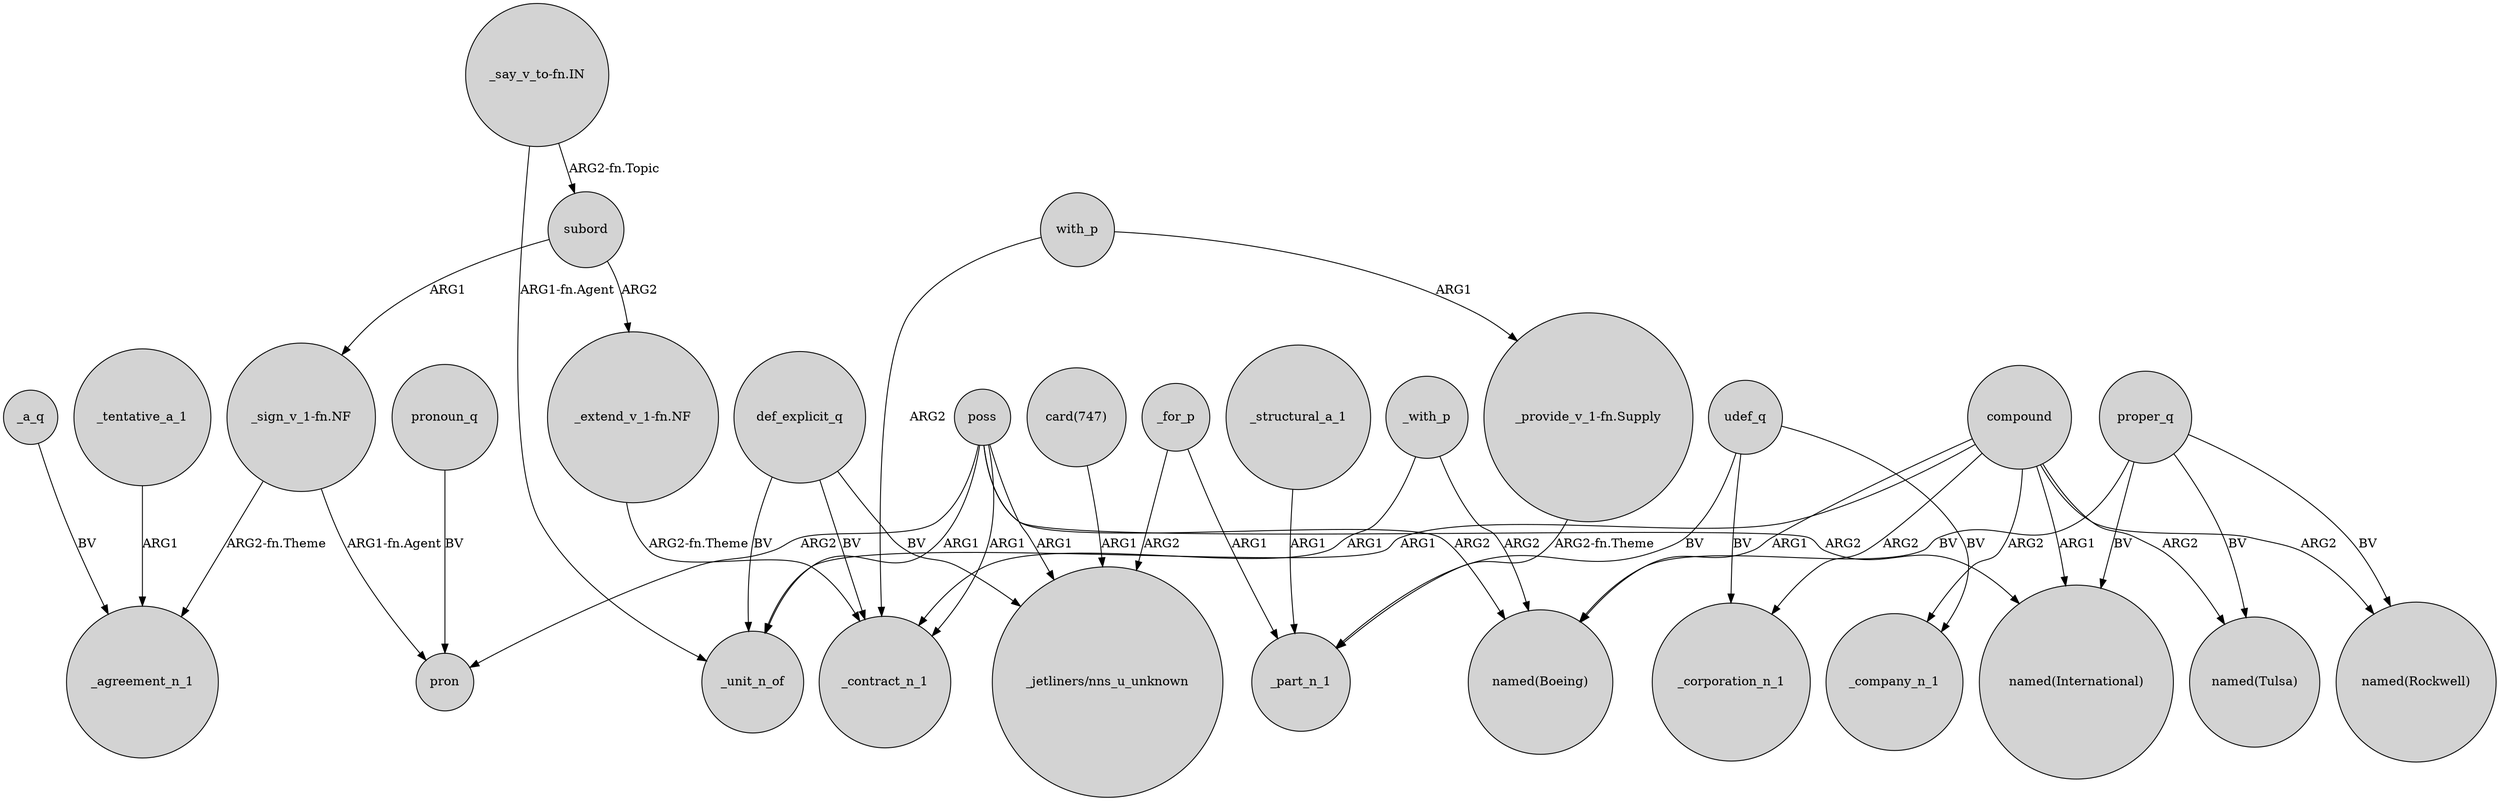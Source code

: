 digraph {
	node [shape=circle style=filled]
	compound -> "named(International)" [label=ARG1]
	poss -> _contract_n_1 [label=ARG1]
	proper_q -> "named(Tulsa)" [label=BV]
	poss -> pron [label=ARG2]
	def_explicit_q -> _contract_n_1 [label=BV]
	def_explicit_q -> _unit_n_of [label=BV]
	compound -> _unit_n_of [label=ARG1]
	"_sign_v_1-fn.NF" -> _agreement_n_1 [label="ARG2-fn.Theme"]
	"card(747)" -> "_jetliners/nns_u_unknown" [label=ARG1]
	compound -> _company_n_1 [label=ARG2]
	compound -> _corporation_n_1 [label=ARG2]
	def_explicit_q -> "_jetliners/nns_u_unknown" [label=BV]
	proper_q -> "named(Boeing)" [label=BV]
	poss -> "named(Boeing)" [label=ARG2]
	compound -> "named(Tulsa)" [label=ARG2]
	_structural_a_1 -> _part_n_1 [label=ARG1]
	pronoun_q -> pron [label=BV]
	udef_q -> _corporation_n_1 [label=BV]
	compound -> "named(Rockwell)" [label=ARG2]
	"_sign_v_1-fn.NF" -> pron [label="ARG1-fn.Agent"]
	poss -> _unit_n_of [label=ARG1]
	_a_q -> _agreement_n_1 [label=BV]
	"_say_v_to-fn.IN" -> _unit_n_of [label="ARG1-fn.Agent"]
	_for_p -> "_jetliners/nns_u_unknown" [label=ARG2]
	poss -> "_jetliners/nns_u_unknown" [label=ARG1]
	_with_p -> "named(Boeing)" [label=ARG2]
	"_say_v_to-fn.IN" -> subord [label="ARG2-fn.Topic"]
	"_provide_v_1-fn.Supply" -> _part_n_1 [label="ARG2-fn.Theme"]
	poss -> "named(International)" [label=ARG2]
	subord -> "_sign_v_1-fn.NF" [label=ARG1]
	udef_q -> _part_n_1 [label=BV]
	_with_p -> _contract_n_1 [label=ARG1]
	with_p -> _contract_n_1 [label=ARG2]
	"_extend_v_1-fn.NF" -> _contract_n_1 [label="ARG2-fn.Theme"]
	_tentative_a_1 -> _agreement_n_1 [label=ARG1]
	proper_q -> "named(Rockwell)" [label=BV]
	with_p -> "_provide_v_1-fn.Supply" [label=ARG1]
	compound -> "named(Boeing)" [label=ARG1]
	_for_p -> _part_n_1 [label=ARG1]
	udef_q -> _company_n_1 [label=BV]
	subord -> "_extend_v_1-fn.NF" [label=ARG2]
	proper_q -> "named(International)" [label=BV]
}
